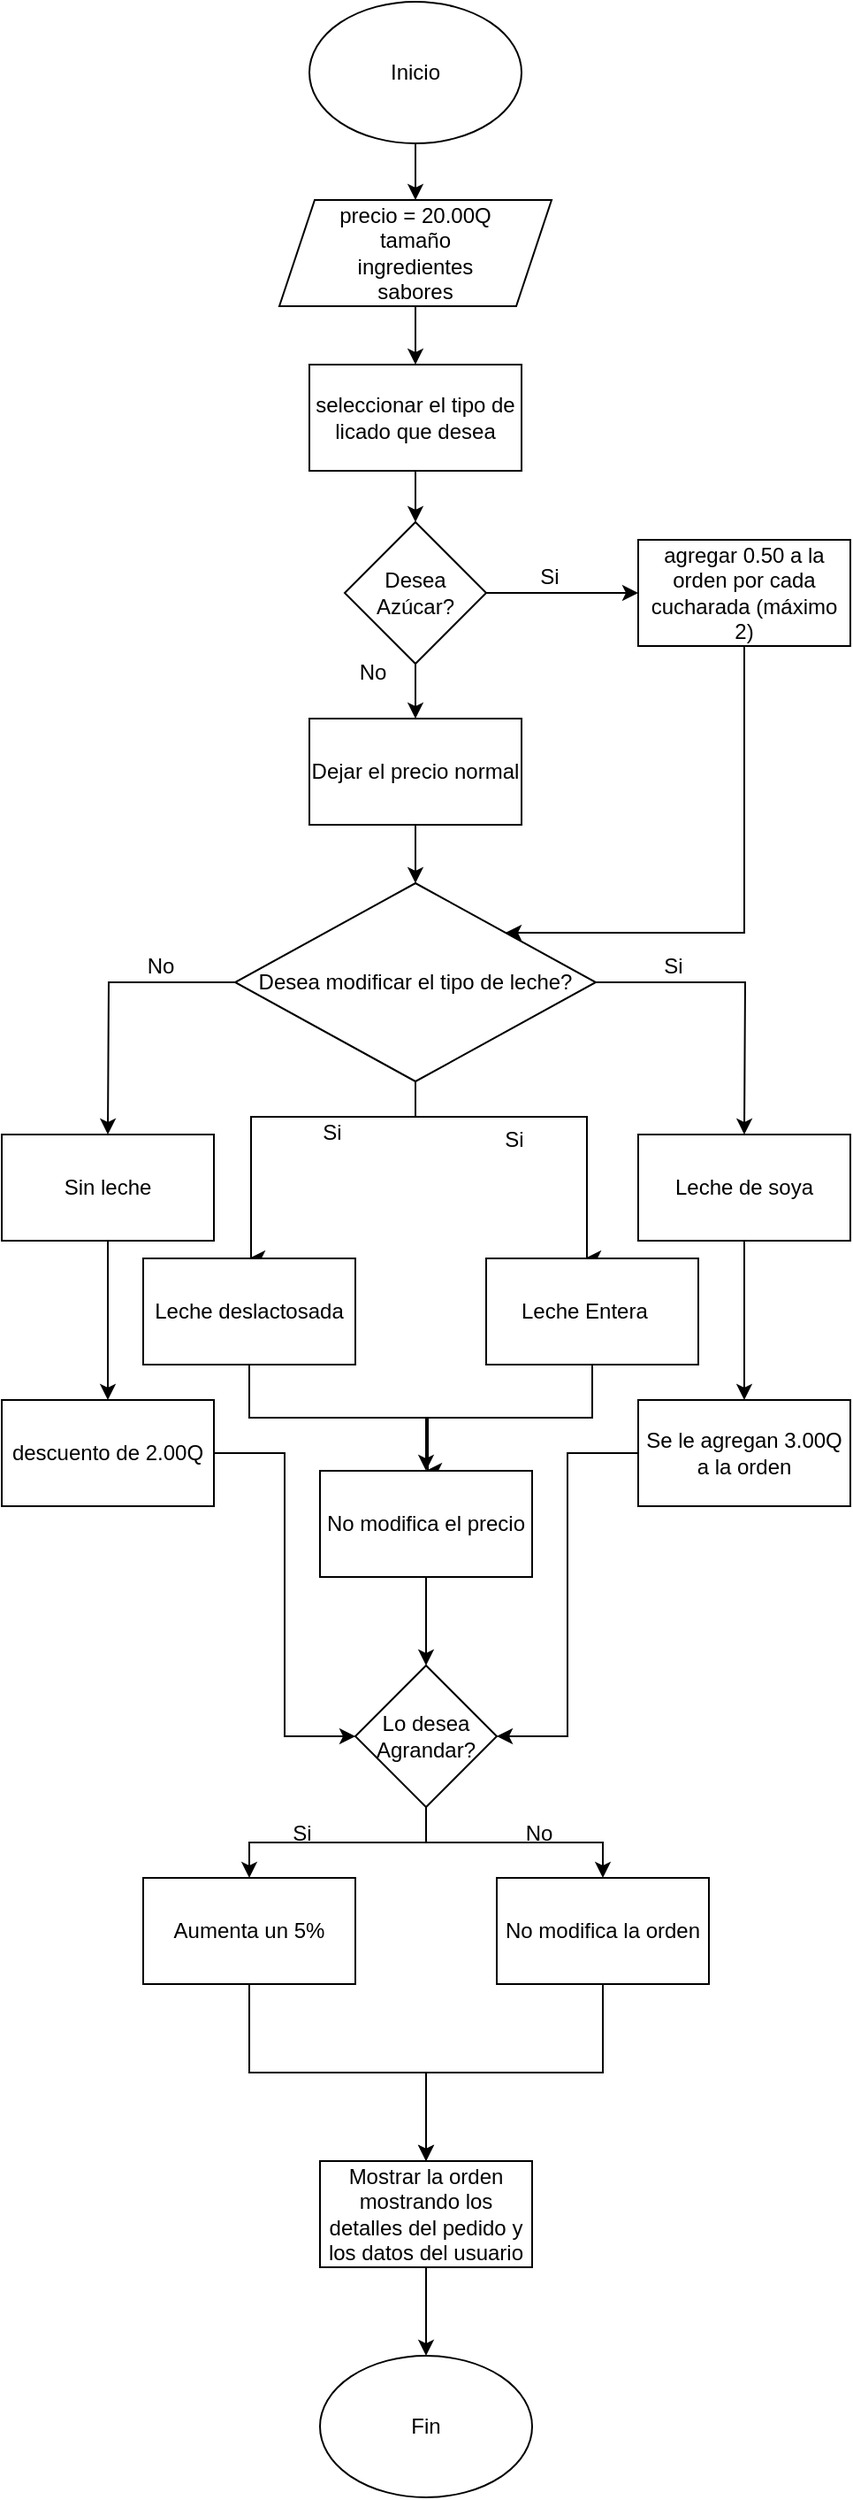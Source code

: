 <mxfile version="24.2.2" type="device">
  <diagram name="Página-1" id="4dWLbImvAo3zdD9-_aHS">
    <mxGraphModel dx="1290" dy="522" grid="1" gridSize="10" guides="1" tooltips="1" connect="1" arrows="1" fold="1" page="1" pageScale="1" pageWidth="827" pageHeight="1169" background="none" math="0" shadow="0">
      <root>
        <mxCell id="0" />
        <mxCell id="1" parent="0" />
        <mxCell id="-RYt4ExTBPcbozhShaYr-12" value="" style="edgeStyle=orthogonalEdgeStyle;rounded=0;orthogonalLoop=1;jettySize=auto;html=1;entryX=0;entryY=0.5;entryDx=0;entryDy=0;" parent="1" edge="1">
          <mxGeometry relative="1" as="geometry">
            <mxPoint x="354" y="309" as="targetPoint" />
            <Array as="points">
              <mxPoint x="250" y="670" />
              <mxPoint x="250" y="309" />
            </Array>
          </mxGeometry>
        </mxCell>
        <mxCell id="I0CmbiDIb6cdUNDUsR8D-3" value="" style="edgeStyle=orthogonalEdgeStyle;rounded=0;orthogonalLoop=1;jettySize=auto;html=1;" parent="1" source="I0CmbiDIb6cdUNDUsR8D-1" target="I0CmbiDIb6cdUNDUsR8D-2" edge="1">
          <mxGeometry relative="1" as="geometry" />
        </mxCell>
        <mxCell id="I0CmbiDIb6cdUNDUsR8D-1" value="Inicio" style="ellipse;whiteSpace=wrap;html=1;" parent="1" vertex="1">
          <mxGeometry x="354" width="120" height="80" as="geometry" />
        </mxCell>
        <mxCell id="I0CmbiDIb6cdUNDUsR8D-5" value="" style="edgeStyle=orthogonalEdgeStyle;rounded=0;orthogonalLoop=1;jettySize=auto;html=1;" parent="1" source="I0CmbiDIb6cdUNDUsR8D-2" target="I0CmbiDIb6cdUNDUsR8D-4" edge="1">
          <mxGeometry relative="1" as="geometry" />
        </mxCell>
        <mxCell id="I0CmbiDIb6cdUNDUsR8D-2" value="precio = 20.00Q&lt;div&gt;tamaño&lt;/div&gt;&lt;div&gt;ingredientes&lt;/div&gt;&lt;div&gt;sabores&lt;/div&gt;" style="shape=parallelogram;perimeter=parallelogramPerimeter;whiteSpace=wrap;html=1;fixedSize=1;" parent="1" vertex="1">
          <mxGeometry x="337" y="112" width="154" height="60" as="geometry" />
        </mxCell>
        <mxCell id="I0CmbiDIb6cdUNDUsR8D-9" value="" style="edgeStyle=orthogonalEdgeStyle;rounded=0;orthogonalLoop=1;jettySize=auto;html=1;" parent="1" source="I0CmbiDIb6cdUNDUsR8D-4" target="I0CmbiDIb6cdUNDUsR8D-8" edge="1">
          <mxGeometry relative="1" as="geometry" />
        </mxCell>
        <mxCell id="I0CmbiDIb6cdUNDUsR8D-4" value="seleccionar el tipo de licado que desea" style="whiteSpace=wrap;html=1;" parent="1" vertex="1">
          <mxGeometry x="354" y="205" width="120" height="60" as="geometry" />
        </mxCell>
        <mxCell id="I0CmbiDIb6cdUNDUsR8D-12" style="edgeStyle=orthogonalEdgeStyle;rounded=0;orthogonalLoop=1;jettySize=auto;html=1;" parent="1" source="I0CmbiDIb6cdUNDUsR8D-8" edge="1">
          <mxGeometry relative="1" as="geometry">
            <mxPoint x="540" y="334" as="targetPoint" />
          </mxGeometry>
        </mxCell>
        <mxCell id="I0CmbiDIb6cdUNDUsR8D-15" value="" style="edgeStyle=orthogonalEdgeStyle;rounded=0;orthogonalLoop=1;jettySize=auto;html=1;" parent="1" source="I0CmbiDIb6cdUNDUsR8D-8" target="I0CmbiDIb6cdUNDUsR8D-14" edge="1">
          <mxGeometry relative="1" as="geometry" />
        </mxCell>
        <mxCell id="I0CmbiDIb6cdUNDUsR8D-8" value="Desea Azúcar?" style="rhombus;whiteSpace=wrap;html=1;" parent="1" vertex="1">
          <mxGeometry x="374" y="294" width="80" height="80" as="geometry" />
        </mxCell>
        <mxCell id="I0CmbiDIb6cdUNDUsR8D-54" style="edgeStyle=orthogonalEdgeStyle;rounded=0;orthogonalLoop=1;jettySize=auto;html=1;entryX=1;entryY=0;entryDx=0;entryDy=0;" parent="1" source="I0CmbiDIb6cdUNDUsR8D-13" target="I0CmbiDIb6cdUNDUsR8D-16" edge="1">
          <mxGeometry relative="1" as="geometry">
            <Array as="points">
              <mxPoint x="600" y="526" />
            </Array>
          </mxGeometry>
        </mxCell>
        <mxCell id="I0CmbiDIb6cdUNDUsR8D-13" value="agregar 0.50 a la orden por cada cucharada (máximo 2)" style="rounded=0;whiteSpace=wrap;html=1;" parent="1" vertex="1">
          <mxGeometry x="540" y="304" width="120" height="60" as="geometry" />
        </mxCell>
        <mxCell id="I0CmbiDIb6cdUNDUsR8D-17" value="" style="edgeStyle=orthogonalEdgeStyle;rounded=0;orthogonalLoop=1;jettySize=auto;html=1;" parent="1" source="I0CmbiDIb6cdUNDUsR8D-14" target="I0CmbiDIb6cdUNDUsR8D-16" edge="1">
          <mxGeometry relative="1" as="geometry" />
        </mxCell>
        <mxCell id="I0CmbiDIb6cdUNDUsR8D-14" value="Dejar el precio normal" style="whiteSpace=wrap;html=1;" parent="1" vertex="1">
          <mxGeometry x="354" y="405" width="120" height="60" as="geometry" />
        </mxCell>
        <mxCell id="I0CmbiDIb6cdUNDUsR8D-20" style="edgeStyle=orthogonalEdgeStyle;rounded=0;orthogonalLoop=1;jettySize=auto;html=1;" parent="1" source="I0CmbiDIb6cdUNDUsR8D-16" edge="1">
          <mxGeometry relative="1" as="geometry">
            <mxPoint x="240" y="640" as="targetPoint" />
          </mxGeometry>
        </mxCell>
        <mxCell id="I0CmbiDIb6cdUNDUsR8D-21" style="edgeStyle=orthogonalEdgeStyle;rounded=0;orthogonalLoop=1;jettySize=auto;html=1;" parent="1" source="I0CmbiDIb6cdUNDUsR8D-16" edge="1">
          <mxGeometry relative="1" as="geometry">
            <mxPoint x="320" y="710" as="targetPoint" />
            <Array as="points">
              <mxPoint x="414" y="630" />
              <mxPoint x="321" y="630" />
            </Array>
          </mxGeometry>
        </mxCell>
        <mxCell id="I0CmbiDIb6cdUNDUsR8D-22" style="edgeStyle=orthogonalEdgeStyle;rounded=0;orthogonalLoop=1;jettySize=auto;html=1;" parent="1" source="I0CmbiDIb6cdUNDUsR8D-16" edge="1">
          <mxGeometry relative="1" as="geometry">
            <mxPoint x="510" y="710" as="targetPoint" />
            <Array as="points">
              <mxPoint x="414" y="630" />
              <mxPoint x="511" y="630" />
            </Array>
          </mxGeometry>
        </mxCell>
        <mxCell id="I0CmbiDIb6cdUNDUsR8D-23" style="edgeStyle=orthogonalEdgeStyle;rounded=0;orthogonalLoop=1;jettySize=auto;html=1;" parent="1" source="I0CmbiDIb6cdUNDUsR8D-16" edge="1">
          <mxGeometry relative="1" as="geometry">
            <mxPoint x="600" y="640" as="targetPoint" />
          </mxGeometry>
        </mxCell>
        <mxCell id="I0CmbiDIb6cdUNDUsR8D-16" value="Desea modificar el tipo de leche?" style="rhombus;whiteSpace=wrap;html=1;" parent="1" vertex="1">
          <mxGeometry x="312" y="498" width="204" height="112" as="geometry" />
        </mxCell>
        <mxCell id="I0CmbiDIb6cdUNDUsR8D-28" style="edgeStyle=orthogonalEdgeStyle;rounded=0;orthogonalLoop=1;jettySize=auto;html=1;" parent="1" source="I0CmbiDIb6cdUNDUsR8D-24" edge="1">
          <mxGeometry relative="1" as="geometry">
            <mxPoint x="240" y="790" as="targetPoint" />
          </mxGeometry>
        </mxCell>
        <mxCell id="I0CmbiDIb6cdUNDUsR8D-24" value="Sin leche" style="rounded=0;whiteSpace=wrap;html=1;" parent="1" vertex="1">
          <mxGeometry x="180" y="640" width="120" height="60" as="geometry" />
        </mxCell>
        <mxCell id="I0CmbiDIb6cdUNDUsR8D-33" style="edgeStyle=orthogonalEdgeStyle;rounded=0;orthogonalLoop=1;jettySize=auto;html=1;entryX=0.5;entryY=0;entryDx=0;entryDy=0;" parent="1" source="I0CmbiDIb6cdUNDUsR8D-25" target="I0CmbiDIb6cdUNDUsR8D-32" edge="1">
          <mxGeometry relative="1" as="geometry" />
        </mxCell>
        <mxCell id="I0CmbiDIb6cdUNDUsR8D-25" value="Leche deslactosada" style="rounded=0;whiteSpace=wrap;html=1;" parent="1" vertex="1">
          <mxGeometry x="260" y="710" width="120" height="60" as="geometry" />
        </mxCell>
        <mxCell id="I0CmbiDIb6cdUNDUsR8D-30" style="edgeStyle=orthogonalEdgeStyle;rounded=0;orthogonalLoop=1;jettySize=auto;html=1;" parent="1" source="I0CmbiDIb6cdUNDUsR8D-26" edge="1">
          <mxGeometry relative="1" as="geometry">
            <mxPoint x="600" y="790" as="targetPoint" />
          </mxGeometry>
        </mxCell>
        <mxCell id="I0CmbiDIb6cdUNDUsR8D-26" value="Leche de soya" style="rounded=0;whiteSpace=wrap;html=1;" parent="1" vertex="1">
          <mxGeometry x="540" y="640" width="120" height="60" as="geometry" />
        </mxCell>
        <mxCell id="I0CmbiDIb6cdUNDUsR8D-34" style="edgeStyle=orthogonalEdgeStyle;rounded=0;orthogonalLoop=1;jettySize=auto;html=1;" parent="1" source="I0CmbiDIb6cdUNDUsR8D-27" edge="1">
          <mxGeometry relative="1" as="geometry">
            <mxPoint x="420" y="830" as="targetPoint" />
            <Array as="points">
              <mxPoint x="514" y="800" />
              <mxPoint x="421" y="800" />
            </Array>
          </mxGeometry>
        </mxCell>
        <mxCell id="I0CmbiDIb6cdUNDUsR8D-27" value="Leche Entera&lt;span style=&quot;white-space: pre;&quot;&gt;&#x9;&lt;/span&gt;" style="rounded=0;whiteSpace=wrap;html=1;" parent="1" vertex="1">
          <mxGeometry x="454" y="710" width="120" height="60" as="geometry" />
        </mxCell>
        <mxCell id="I0CmbiDIb6cdUNDUsR8D-37" style="edgeStyle=orthogonalEdgeStyle;rounded=0;orthogonalLoop=1;jettySize=auto;html=1;entryX=0;entryY=0.5;entryDx=0;entryDy=0;" parent="1" source="I0CmbiDIb6cdUNDUsR8D-29" target="I0CmbiDIb6cdUNDUsR8D-35" edge="1">
          <mxGeometry relative="1" as="geometry" />
        </mxCell>
        <mxCell id="I0CmbiDIb6cdUNDUsR8D-29" value="descuento de 2.00Q" style="rounded=0;whiteSpace=wrap;html=1;" parent="1" vertex="1">
          <mxGeometry x="180" y="790" width="120" height="60" as="geometry" />
        </mxCell>
        <mxCell id="I0CmbiDIb6cdUNDUsR8D-38" style="edgeStyle=orthogonalEdgeStyle;rounded=0;orthogonalLoop=1;jettySize=auto;html=1;entryX=1;entryY=0.5;entryDx=0;entryDy=0;" parent="1" source="I0CmbiDIb6cdUNDUsR8D-31" target="I0CmbiDIb6cdUNDUsR8D-35" edge="1">
          <mxGeometry relative="1" as="geometry" />
        </mxCell>
        <mxCell id="I0CmbiDIb6cdUNDUsR8D-31" value="Se le agregan 3.00Q a la orden" style="rounded=0;whiteSpace=wrap;html=1;" parent="1" vertex="1">
          <mxGeometry x="540" y="790" width="120" height="60" as="geometry" />
        </mxCell>
        <mxCell id="I0CmbiDIb6cdUNDUsR8D-36" style="edgeStyle=orthogonalEdgeStyle;rounded=0;orthogonalLoop=1;jettySize=auto;html=1;" parent="1" source="I0CmbiDIb6cdUNDUsR8D-32" target="I0CmbiDIb6cdUNDUsR8D-35" edge="1">
          <mxGeometry relative="1" as="geometry" />
        </mxCell>
        <mxCell id="I0CmbiDIb6cdUNDUsR8D-32" value="No modifica el precio" style="rounded=0;whiteSpace=wrap;html=1;" parent="1" vertex="1">
          <mxGeometry x="360" y="830" width="120" height="60" as="geometry" />
        </mxCell>
        <mxCell id="I0CmbiDIb6cdUNDUsR8D-40" value="" style="edgeStyle=orthogonalEdgeStyle;rounded=0;orthogonalLoop=1;jettySize=auto;html=1;" parent="1" source="I0CmbiDIb6cdUNDUsR8D-35" target="I0CmbiDIb6cdUNDUsR8D-39" edge="1">
          <mxGeometry relative="1" as="geometry" />
        </mxCell>
        <mxCell id="I0CmbiDIb6cdUNDUsR8D-41" style="edgeStyle=orthogonalEdgeStyle;rounded=0;orthogonalLoop=1;jettySize=auto;html=1;entryX=0.5;entryY=0;entryDx=0;entryDy=0;" parent="1" source="I0CmbiDIb6cdUNDUsR8D-35" target="I0CmbiDIb6cdUNDUsR8D-42" edge="1">
          <mxGeometry relative="1" as="geometry">
            <mxPoint x="490" y="1070" as="targetPoint" />
          </mxGeometry>
        </mxCell>
        <mxCell id="I0CmbiDIb6cdUNDUsR8D-35" value="Lo desea Agrandar?" style="rhombus;whiteSpace=wrap;html=1;" parent="1" vertex="1">
          <mxGeometry x="380" y="940" width="80" height="80" as="geometry" />
        </mxCell>
        <mxCell id="I0CmbiDIb6cdUNDUsR8D-43" style="edgeStyle=orthogonalEdgeStyle;rounded=0;orthogonalLoop=1;jettySize=auto;html=1;entryX=0.5;entryY=0;entryDx=0;entryDy=0;" parent="1" source="I0CmbiDIb6cdUNDUsR8D-39" target="I0CmbiDIb6cdUNDUsR8D-45" edge="1">
          <mxGeometry relative="1" as="geometry">
            <mxPoint x="330" y="1210" as="targetPoint" />
          </mxGeometry>
        </mxCell>
        <mxCell id="I0CmbiDIb6cdUNDUsR8D-39" value="Aumenta un 5%" style="whiteSpace=wrap;html=1;" parent="1" vertex="1">
          <mxGeometry x="260" y="1060" width="120" height="60" as="geometry" />
        </mxCell>
        <mxCell id="I0CmbiDIb6cdUNDUsR8D-44" style="edgeStyle=orthogonalEdgeStyle;rounded=0;orthogonalLoop=1;jettySize=auto;html=1;entryX=0.5;entryY=0;entryDx=0;entryDy=0;" parent="1" source="I0CmbiDIb6cdUNDUsR8D-42" target="I0CmbiDIb6cdUNDUsR8D-45" edge="1">
          <mxGeometry relative="1" as="geometry">
            <mxPoint x="500" y="1190" as="targetPoint" />
          </mxGeometry>
        </mxCell>
        <mxCell id="I0CmbiDIb6cdUNDUsR8D-42" value="No modifica la orden" style="rounded=0;whiteSpace=wrap;html=1;" parent="1" vertex="1">
          <mxGeometry x="460" y="1060" width="120" height="60" as="geometry" />
        </mxCell>
        <mxCell id="I0CmbiDIb6cdUNDUsR8D-46" style="edgeStyle=orthogonalEdgeStyle;rounded=0;orthogonalLoop=1;jettySize=auto;html=1;" parent="1" source="I0CmbiDIb6cdUNDUsR8D-45" edge="1">
          <mxGeometry relative="1" as="geometry">
            <mxPoint x="420" y="1330" as="targetPoint" />
          </mxGeometry>
        </mxCell>
        <mxCell id="I0CmbiDIb6cdUNDUsR8D-45" value="Mostrar la orden mostrando los detalles del pedido y los datos del usuario" style="rounded=0;whiteSpace=wrap;html=1;" parent="1" vertex="1">
          <mxGeometry x="360" y="1220" width="120" height="60" as="geometry" />
        </mxCell>
        <mxCell id="I0CmbiDIb6cdUNDUsR8D-47" value="Fin" style="ellipse;whiteSpace=wrap;html=1;" parent="1" vertex="1">
          <mxGeometry x="360" y="1330" width="120" height="80" as="geometry" />
        </mxCell>
        <mxCell id="I0CmbiDIb6cdUNDUsR8D-48" value="Si" style="text;html=1;align=center;verticalAlign=middle;whiteSpace=wrap;rounded=0;" parent="1" vertex="1">
          <mxGeometry x="320" y="1020" width="60" height="30" as="geometry" />
        </mxCell>
        <mxCell id="I0CmbiDIb6cdUNDUsR8D-49" value="No" style="text;html=1;align=center;verticalAlign=middle;whiteSpace=wrap;rounded=0;" parent="1" vertex="1">
          <mxGeometry x="454" y="1020" width="60" height="30" as="geometry" />
        </mxCell>
        <mxCell id="I0CmbiDIb6cdUNDUsR8D-50" value="No" style="text;html=1;align=center;verticalAlign=middle;whiteSpace=wrap;rounded=0;" parent="1" vertex="1">
          <mxGeometry x="240" y="530" width="60" height="30" as="geometry" />
        </mxCell>
        <mxCell id="I0CmbiDIb6cdUNDUsR8D-51" value="Si" style="text;html=1;align=center;verticalAlign=middle;whiteSpace=wrap;rounded=0;" parent="1" vertex="1">
          <mxGeometry x="337" y="624" width="60" height="30" as="geometry" />
        </mxCell>
        <mxCell id="I0CmbiDIb6cdUNDUsR8D-52" value="Si" style="text;html=1;align=center;verticalAlign=middle;whiteSpace=wrap;rounded=0;" parent="1" vertex="1">
          <mxGeometry x="440" y="628" width="60" height="30" as="geometry" />
        </mxCell>
        <mxCell id="I0CmbiDIb6cdUNDUsR8D-53" value="Si" style="text;html=1;align=center;verticalAlign=middle;whiteSpace=wrap;rounded=0;" parent="1" vertex="1">
          <mxGeometry x="530" y="530" width="60" height="30" as="geometry" />
        </mxCell>
        <mxCell id="I0CmbiDIb6cdUNDUsR8D-55" value="No" style="text;html=1;align=center;verticalAlign=middle;whiteSpace=wrap;rounded=0;" parent="1" vertex="1">
          <mxGeometry x="360" y="364" width="60" height="30" as="geometry" />
        </mxCell>
        <mxCell id="I0CmbiDIb6cdUNDUsR8D-56" value="Si" style="text;html=1;align=center;verticalAlign=middle;whiteSpace=wrap;rounded=0;" parent="1" vertex="1">
          <mxGeometry x="460" y="310" width="60" height="30" as="geometry" />
        </mxCell>
      </root>
    </mxGraphModel>
  </diagram>
</mxfile>
